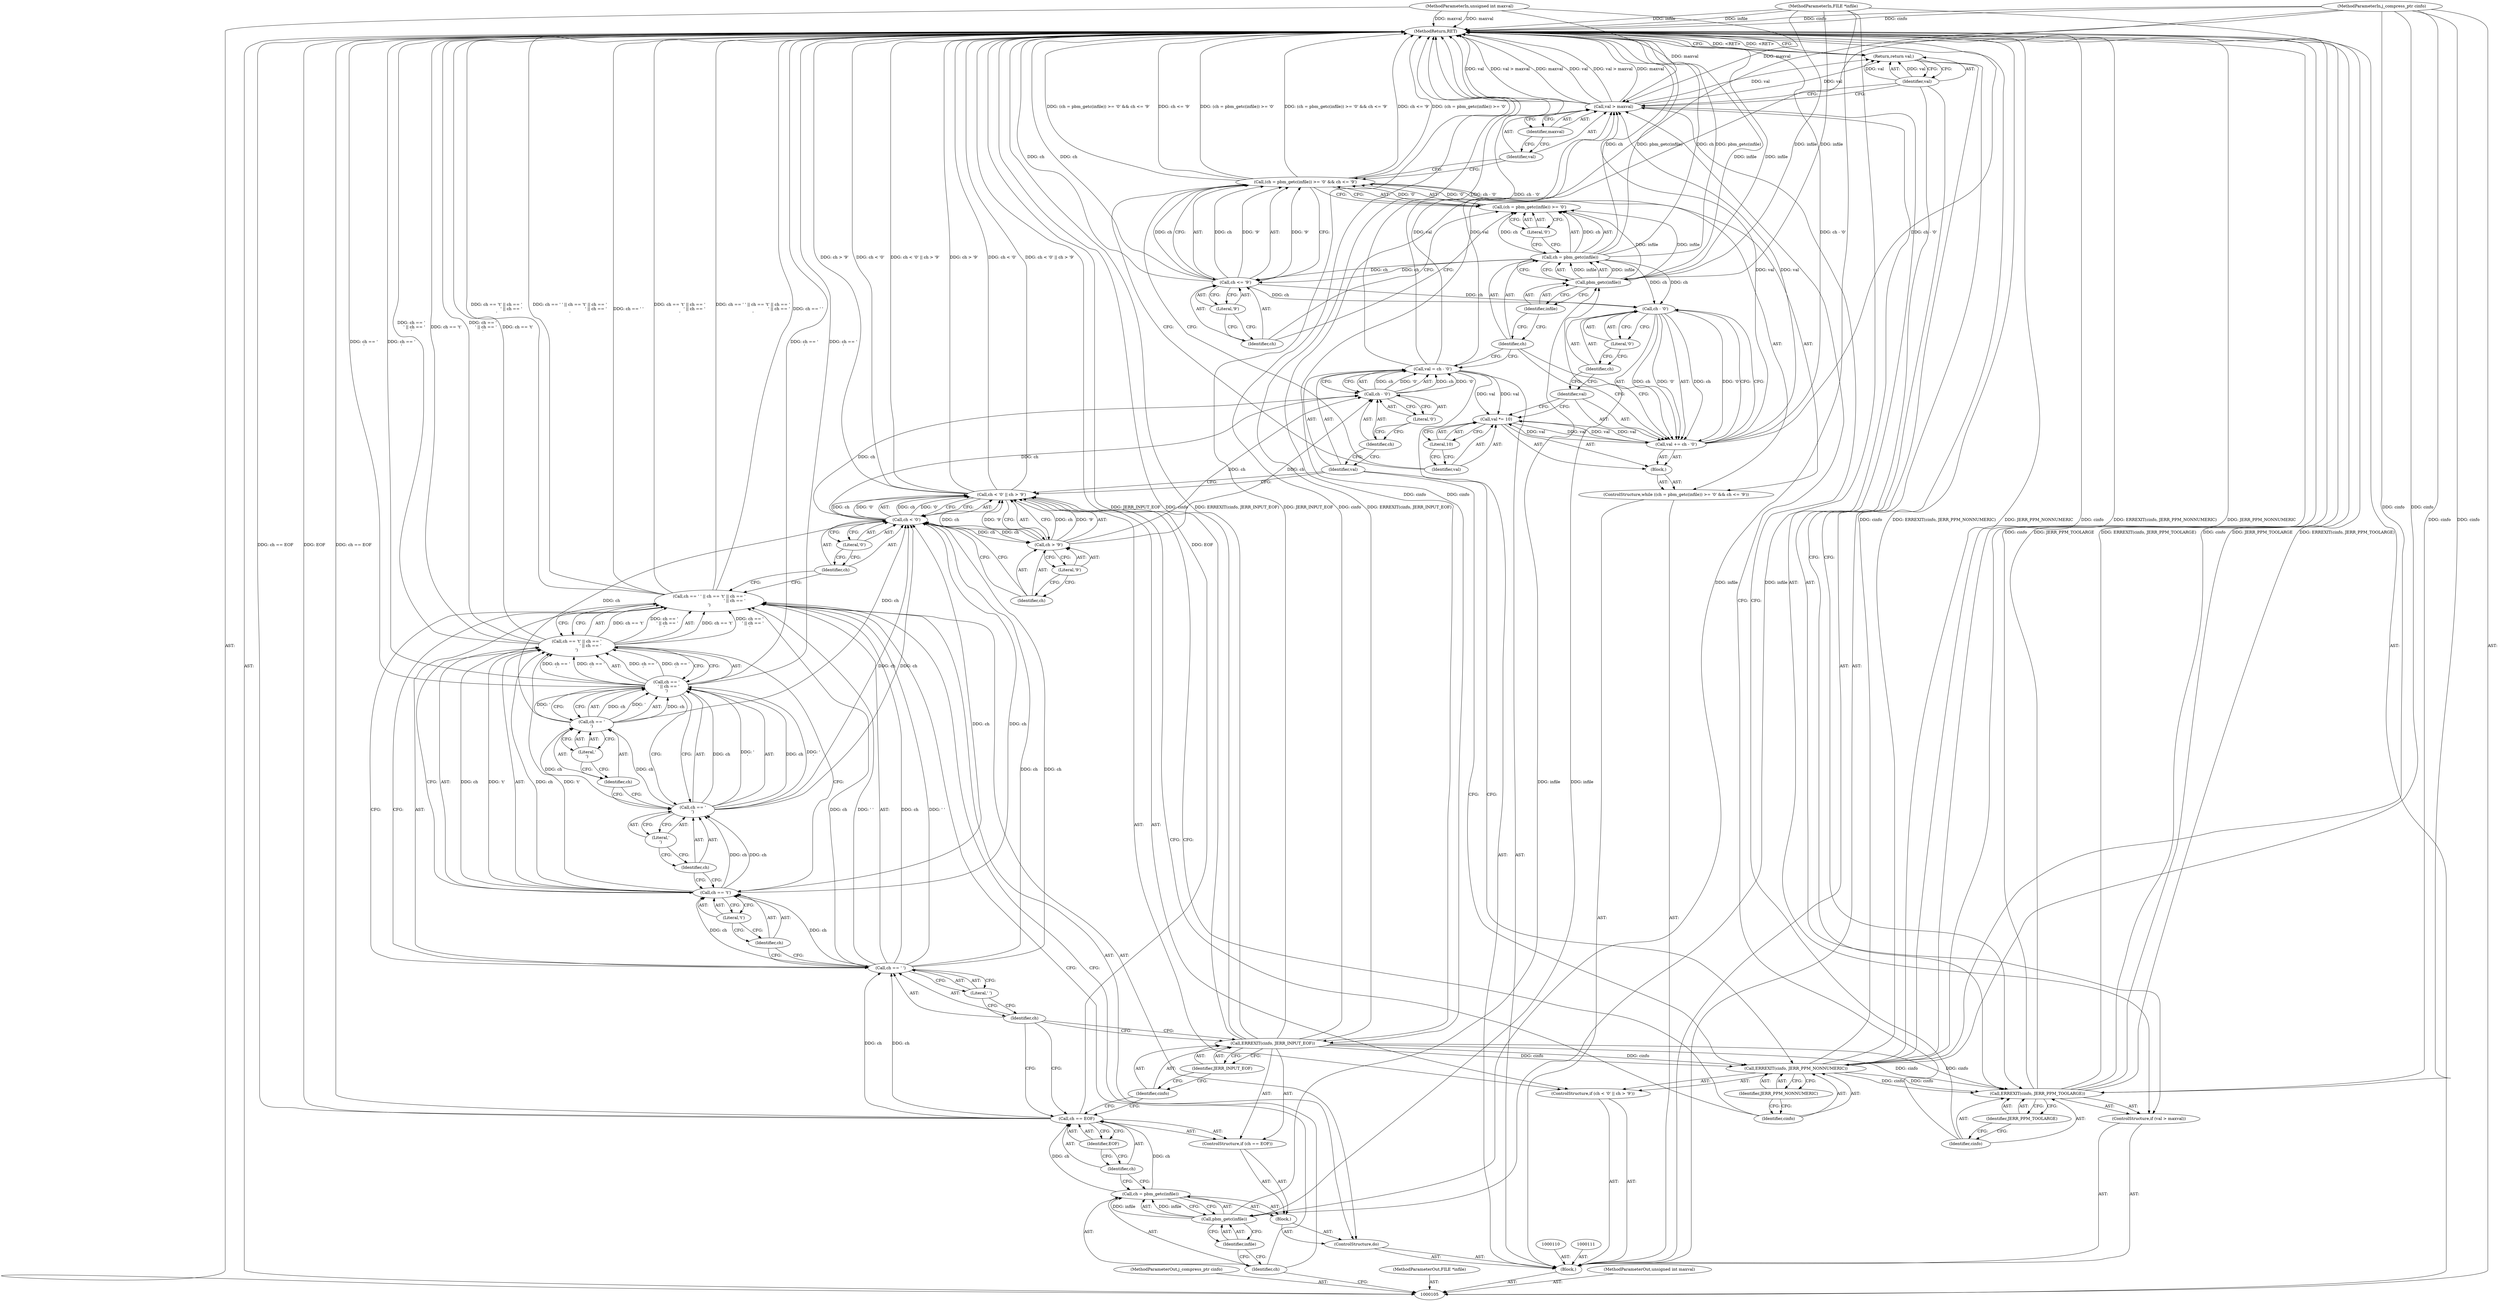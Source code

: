 digraph "1_libjpeg-turbo_9c78a04df4e44ef6487eee99c4258397f4fdca55_3" {
"1000185" [label="(MethodReturn,RET)"];
"1000106" [label="(MethodParameterIn,j_compress_ptr cinfo)"];
"1000258" [label="(MethodParameterOut,j_compress_ptr cinfo)"];
"1000107" [label="(MethodParameterIn,FILE *infile)"];
"1000259" [label="(MethodParameterOut,FILE *infile)"];
"1000108" [label="(MethodParameterIn,unsigned int maxval)"];
"1000260" [label="(MethodParameterOut,unsigned int maxval)"];
"1000112" [label="(ControlStructure,do)"];
"1000113" [label="(Block,)"];
"1000117" [label="(Identifier,infile)"];
"1000114" [label="(Call,ch = pbm_getc(infile))"];
"1000115" [label="(Identifier,ch)"];
"1000116" [label="(Call,pbm_getc(infile))"];
"1000121" [label="(Identifier,EOF)"];
"1000118" [label="(ControlStructure,if (ch == EOF))"];
"1000119" [label="(Call,ch == EOF)"];
"1000120" [label="(Identifier,ch)"];
"1000123" [label="(Identifier,cinfo)"];
"1000124" [label="(Identifier,JERR_INPUT_EOF)"];
"1000122" [label="(Call,ERREXIT(cinfo, JERR_INPUT_EOF))"];
"1000125" [label="(Call,ch == ' ' || ch == '\t' || ch == '\n' || ch == '\r')"];
"1000126" [label="(Call,ch == ' ')"];
"1000127" [label="(Identifier,ch)"];
"1000128" [label="(Literal,' ')"];
"1000129" [label="(Call,ch == '\t' || ch == '\n' || ch == '\r')"];
"1000130" [label="(Call,ch == '\t')"];
"1000131" [label="(Identifier,ch)"];
"1000132" [label="(Literal,'\t')"];
"1000133" [label="(Call,ch == '\n' || ch == '\r')"];
"1000134" [label="(Call,ch == '\n')"];
"1000135" [label="(Identifier,ch)"];
"1000136" [label="(Literal,'\n')"];
"1000137" [label="(Call,ch == '\r')"];
"1000138" [label="(Identifier,ch)"];
"1000139" [label="(Literal,'\r')"];
"1000144" [label="(Literal,'0')"];
"1000145" [label="(Call,ch > '9')"];
"1000146" [label="(Identifier,ch)"];
"1000140" [label="(ControlStructure,if (ch < '0' || ch > '9'))"];
"1000147" [label="(Literal,'9')"];
"1000141" [label="(Call,ch < '0' || ch > '9')"];
"1000142" [label="(Call,ch < '0')"];
"1000143" [label="(Identifier,ch)"];
"1000149" [label="(Identifier,cinfo)"];
"1000150" [label="(Identifier,JERR_PPM_NONNUMERIC)"];
"1000148" [label="(Call,ERREXIT(cinfo, JERR_PPM_NONNUMERIC))"];
"1000155" [label="(Literal,'0')"];
"1000151" [label="(Call,val = ch - '0')"];
"1000152" [label="(Identifier,val)"];
"1000153" [label="(Call,ch - '0')"];
"1000154" [label="(Identifier,ch)"];
"1000159" [label="(Call,ch = pbm_getc(infile))"];
"1000160" [label="(Identifier,ch)"];
"1000161" [label="(Call,pbm_getc(infile))"];
"1000156" [label="(ControlStructure,while ((ch = pbm_getc(infile)) >= '0' && ch <= '9'))"];
"1000162" [label="(Identifier,infile)"];
"1000163" [label="(Literal,'0')"];
"1000164" [label="(Call,ch <= '9')"];
"1000165" [label="(Identifier,ch)"];
"1000166" [label="(Literal,'9')"];
"1000167" [label="(Block,)"];
"1000157" [label="(Call,(ch = pbm_getc(infile)) >= '0' && ch <= '9')"];
"1000158" [label="(Call,(ch = pbm_getc(infile)) >= '0')"];
"1000170" [label="(Literal,10)"];
"1000168" [label="(Call,val *= 10)"];
"1000169" [label="(Identifier,val)"];
"1000173" [label="(Call,ch - '0')"];
"1000174" [label="(Identifier,ch)"];
"1000175" [label="(Literal,'0')"];
"1000171" [label="(Call,val += ch - '0')"];
"1000172" [label="(Identifier,val)"];
"1000179" [label="(Identifier,maxval)"];
"1000176" [label="(ControlStructure,if (val > maxval))"];
"1000177" [label="(Call,val > maxval)"];
"1000178" [label="(Identifier,val)"];
"1000181" [label="(Identifier,cinfo)"];
"1000182" [label="(Identifier,JERR_PPM_TOOLARGE)"];
"1000180" [label="(Call,ERREXIT(cinfo, JERR_PPM_TOOLARGE))"];
"1000184" [label="(Identifier,val)"];
"1000183" [label="(Return,return val;)"];
"1000109" [label="(Block,)"];
"1000185" -> "1000105"  [label="AST: "];
"1000185" -> "1000183"  [label="CFG: "];
"1000183" -> "1000185"  [label="DDG: <RET>"];
"1000141" -> "1000185"  [label="DDG: ch < '0'"];
"1000141" -> "1000185"  [label="DDG: ch < '0' || ch > '9'"];
"1000141" -> "1000185"  [label="DDG: ch > '9'"];
"1000125" -> "1000185"  [label="DDG: ch == ' ' || ch == '\t' || ch == '\n' || ch == '\r'"];
"1000125" -> "1000185"  [label="DDG: ch == ' '"];
"1000125" -> "1000185"  [label="DDG: ch == '\t' || ch == '\n' || ch == '\r'"];
"1000108" -> "1000185"  [label="DDG: maxval"];
"1000157" -> "1000185"  [label="DDG: (ch = pbm_getc(infile)) >= '0' && ch <= '9'"];
"1000157" -> "1000185"  [label="DDG: ch <= '9'"];
"1000157" -> "1000185"  [label="DDG: (ch = pbm_getc(infile)) >= '0'"];
"1000177" -> "1000185"  [label="DDG: maxval"];
"1000177" -> "1000185"  [label="DDG: val"];
"1000177" -> "1000185"  [label="DDG: val > maxval"];
"1000159" -> "1000185"  [label="DDG: ch"];
"1000159" -> "1000185"  [label="DDG: pbm_getc(infile)"];
"1000180" -> "1000185"  [label="DDG: cinfo"];
"1000180" -> "1000185"  [label="DDG: JERR_PPM_TOOLARGE"];
"1000180" -> "1000185"  [label="DDG: ERREXIT(cinfo, JERR_PPM_TOOLARGE)"];
"1000151" -> "1000185"  [label="DDG: ch - '0'"];
"1000129" -> "1000185"  [label="DDG: ch == '\n' || ch == '\r'"];
"1000129" -> "1000185"  [label="DDG: ch == '\t'"];
"1000171" -> "1000185"  [label="DDG: ch - '0'"];
"1000119" -> "1000185"  [label="DDG: ch == EOF"];
"1000119" -> "1000185"  [label="DDG: EOF"];
"1000161" -> "1000185"  [label="DDG: infile"];
"1000107" -> "1000185"  [label="DDG: infile"];
"1000122" -> "1000185"  [label="DDG: cinfo"];
"1000122" -> "1000185"  [label="DDG: ERREXIT(cinfo, JERR_INPUT_EOF)"];
"1000122" -> "1000185"  [label="DDG: JERR_INPUT_EOF"];
"1000133" -> "1000185"  [label="DDG: ch == '\n'"];
"1000133" -> "1000185"  [label="DDG: ch == '\r'"];
"1000148" -> "1000185"  [label="DDG: cinfo"];
"1000148" -> "1000185"  [label="DDG: ERREXIT(cinfo, JERR_PPM_NONNUMERIC)"];
"1000148" -> "1000185"  [label="DDG: JERR_PPM_NONNUMERIC"];
"1000106" -> "1000185"  [label="DDG: cinfo"];
"1000164" -> "1000185"  [label="DDG: ch"];
"1000106" -> "1000105"  [label="AST: "];
"1000106" -> "1000185"  [label="DDG: cinfo"];
"1000106" -> "1000122"  [label="DDG: cinfo"];
"1000106" -> "1000148"  [label="DDG: cinfo"];
"1000106" -> "1000180"  [label="DDG: cinfo"];
"1000258" -> "1000105"  [label="AST: "];
"1000107" -> "1000105"  [label="AST: "];
"1000107" -> "1000185"  [label="DDG: infile"];
"1000107" -> "1000116"  [label="DDG: infile"];
"1000107" -> "1000161"  [label="DDG: infile"];
"1000259" -> "1000105"  [label="AST: "];
"1000108" -> "1000105"  [label="AST: "];
"1000108" -> "1000185"  [label="DDG: maxval"];
"1000108" -> "1000177"  [label="DDG: maxval"];
"1000260" -> "1000105"  [label="AST: "];
"1000112" -> "1000109"  [label="AST: "];
"1000113" -> "1000112"  [label="AST: "];
"1000125" -> "1000112"  [label="AST: "];
"1000113" -> "1000112"  [label="AST: "];
"1000114" -> "1000113"  [label="AST: "];
"1000118" -> "1000113"  [label="AST: "];
"1000117" -> "1000116"  [label="AST: "];
"1000117" -> "1000115"  [label="CFG: "];
"1000116" -> "1000117"  [label="CFG: "];
"1000114" -> "1000113"  [label="AST: "];
"1000114" -> "1000116"  [label="CFG: "];
"1000115" -> "1000114"  [label="AST: "];
"1000116" -> "1000114"  [label="AST: "];
"1000120" -> "1000114"  [label="CFG: "];
"1000116" -> "1000114"  [label="DDG: infile"];
"1000114" -> "1000119"  [label="DDG: ch"];
"1000115" -> "1000114"  [label="AST: "];
"1000115" -> "1000125"  [label="CFG: "];
"1000115" -> "1000105"  [label="CFG: "];
"1000117" -> "1000115"  [label="CFG: "];
"1000116" -> "1000114"  [label="AST: "];
"1000116" -> "1000117"  [label="CFG: "];
"1000117" -> "1000116"  [label="AST: "];
"1000114" -> "1000116"  [label="CFG: "];
"1000116" -> "1000114"  [label="DDG: infile"];
"1000107" -> "1000116"  [label="DDG: infile"];
"1000116" -> "1000161"  [label="DDG: infile"];
"1000121" -> "1000119"  [label="AST: "];
"1000121" -> "1000120"  [label="CFG: "];
"1000119" -> "1000121"  [label="CFG: "];
"1000118" -> "1000113"  [label="AST: "];
"1000119" -> "1000118"  [label="AST: "];
"1000122" -> "1000118"  [label="AST: "];
"1000119" -> "1000118"  [label="AST: "];
"1000119" -> "1000121"  [label="CFG: "];
"1000120" -> "1000119"  [label="AST: "];
"1000121" -> "1000119"  [label="AST: "];
"1000127" -> "1000119"  [label="CFG: "];
"1000123" -> "1000119"  [label="CFG: "];
"1000119" -> "1000185"  [label="DDG: ch == EOF"];
"1000119" -> "1000185"  [label="DDG: EOF"];
"1000114" -> "1000119"  [label="DDG: ch"];
"1000119" -> "1000126"  [label="DDG: ch"];
"1000120" -> "1000119"  [label="AST: "];
"1000120" -> "1000114"  [label="CFG: "];
"1000121" -> "1000120"  [label="CFG: "];
"1000123" -> "1000122"  [label="AST: "];
"1000123" -> "1000119"  [label="CFG: "];
"1000124" -> "1000123"  [label="CFG: "];
"1000124" -> "1000122"  [label="AST: "];
"1000124" -> "1000123"  [label="CFG: "];
"1000122" -> "1000124"  [label="CFG: "];
"1000122" -> "1000118"  [label="AST: "];
"1000122" -> "1000124"  [label="CFG: "];
"1000123" -> "1000122"  [label="AST: "];
"1000124" -> "1000122"  [label="AST: "];
"1000127" -> "1000122"  [label="CFG: "];
"1000122" -> "1000185"  [label="DDG: cinfo"];
"1000122" -> "1000185"  [label="DDG: ERREXIT(cinfo, JERR_INPUT_EOF)"];
"1000122" -> "1000185"  [label="DDG: JERR_INPUT_EOF"];
"1000106" -> "1000122"  [label="DDG: cinfo"];
"1000122" -> "1000148"  [label="DDG: cinfo"];
"1000122" -> "1000180"  [label="DDG: cinfo"];
"1000125" -> "1000112"  [label="AST: "];
"1000125" -> "1000126"  [label="CFG: "];
"1000125" -> "1000129"  [label="CFG: "];
"1000126" -> "1000125"  [label="AST: "];
"1000129" -> "1000125"  [label="AST: "];
"1000115" -> "1000125"  [label="CFG: "];
"1000143" -> "1000125"  [label="CFG: "];
"1000125" -> "1000185"  [label="DDG: ch == ' ' || ch == '\t' || ch == '\n' || ch == '\r'"];
"1000125" -> "1000185"  [label="DDG: ch == ' '"];
"1000125" -> "1000185"  [label="DDG: ch == '\t' || ch == '\n' || ch == '\r'"];
"1000126" -> "1000125"  [label="DDG: ch"];
"1000126" -> "1000125"  [label="DDG: ' '"];
"1000129" -> "1000125"  [label="DDG: ch == '\t'"];
"1000129" -> "1000125"  [label="DDG: ch == '\n' || ch == '\r'"];
"1000126" -> "1000125"  [label="AST: "];
"1000126" -> "1000128"  [label="CFG: "];
"1000127" -> "1000126"  [label="AST: "];
"1000128" -> "1000126"  [label="AST: "];
"1000131" -> "1000126"  [label="CFG: "];
"1000125" -> "1000126"  [label="CFG: "];
"1000126" -> "1000125"  [label="DDG: ch"];
"1000126" -> "1000125"  [label="DDG: ' '"];
"1000119" -> "1000126"  [label="DDG: ch"];
"1000126" -> "1000130"  [label="DDG: ch"];
"1000126" -> "1000142"  [label="DDG: ch"];
"1000127" -> "1000126"  [label="AST: "];
"1000127" -> "1000122"  [label="CFG: "];
"1000127" -> "1000119"  [label="CFG: "];
"1000128" -> "1000127"  [label="CFG: "];
"1000128" -> "1000126"  [label="AST: "];
"1000128" -> "1000127"  [label="CFG: "];
"1000126" -> "1000128"  [label="CFG: "];
"1000129" -> "1000125"  [label="AST: "];
"1000129" -> "1000130"  [label="CFG: "];
"1000129" -> "1000133"  [label="CFG: "];
"1000130" -> "1000129"  [label="AST: "];
"1000133" -> "1000129"  [label="AST: "];
"1000125" -> "1000129"  [label="CFG: "];
"1000129" -> "1000185"  [label="DDG: ch == '\n' || ch == '\r'"];
"1000129" -> "1000185"  [label="DDG: ch == '\t'"];
"1000129" -> "1000125"  [label="DDG: ch == '\t'"];
"1000129" -> "1000125"  [label="DDG: ch == '\n' || ch == '\r'"];
"1000130" -> "1000129"  [label="DDG: ch"];
"1000130" -> "1000129"  [label="DDG: '\t'"];
"1000133" -> "1000129"  [label="DDG: ch == '\n'"];
"1000133" -> "1000129"  [label="DDG: ch == '\r'"];
"1000130" -> "1000129"  [label="AST: "];
"1000130" -> "1000132"  [label="CFG: "];
"1000131" -> "1000130"  [label="AST: "];
"1000132" -> "1000130"  [label="AST: "];
"1000135" -> "1000130"  [label="CFG: "];
"1000129" -> "1000130"  [label="CFG: "];
"1000130" -> "1000129"  [label="DDG: ch"];
"1000130" -> "1000129"  [label="DDG: '\t'"];
"1000126" -> "1000130"  [label="DDG: ch"];
"1000130" -> "1000134"  [label="DDG: ch"];
"1000130" -> "1000142"  [label="DDG: ch"];
"1000131" -> "1000130"  [label="AST: "];
"1000131" -> "1000126"  [label="CFG: "];
"1000132" -> "1000131"  [label="CFG: "];
"1000132" -> "1000130"  [label="AST: "];
"1000132" -> "1000131"  [label="CFG: "];
"1000130" -> "1000132"  [label="CFG: "];
"1000133" -> "1000129"  [label="AST: "];
"1000133" -> "1000134"  [label="CFG: "];
"1000133" -> "1000137"  [label="CFG: "];
"1000134" -> "1000133"  [label="AST: "];
"1000137" -> "1000133"  [label="AST: "];
"1000129" -> "1000133"  [label="CFG: "];
"1000133" -> "1000185"  [label="DDG: ch == '\n'"];
"1000133" -> "1000185"  [label="DDG: ch == '\r'"];
"1000133" -> "1000129"  [label="DDG: ch == '\n'"];
"1000133" -> "1000129"  [label="DDG: ch == '\r'"];
"1000134" -> "1000133"  [label="DDG: ch"];
"1000134" -> "1000133"  [label="DDG: '\n'"];
"1000137" -> "1000133"  [label="DDG: ch"];
"1000137" -> "1000133"  [label="DDG: '\r'"];
"1000134" -> "1000133"  [label="AST: "];
"1000134" -> "1000136"  [label="CFG: "];
"1000135" -> "1000134"  [label="AST: "];
"1000136" -> "1000134"  [label="AST: "];
"1000138" -> "1000134"  [label="CFG: "];
"1000133" -> "1000134"  [label="CFG: "];
"1000134" -> "1000133"  [label="DDG: ch"];
"1000134" -> "1000133"  [label="DDG: '\n'"];
"1000130" -> "1000134"  [label="DDG: ch"];
"1000134" -> "1000137"  [label="DDG: ch"];
"1000134" -> "1000142"  [label="DDG: ch"];
"1000135" -> "1000134"  [label="AST: "];
"1000135" -> "1000130"  [label="CFG: "];
"1000136" -> "1000135"  [label="CFG: "];
"1000136" -> "1000134"  [label="AST: "];
"1000136" -> "1000135"  [label="CFG: "];
"1000134" -> "1000136"  [label="CFG: "];
"1000137" -> "1000133"  [label="AST: "];
"1000137" -> "1000139"  [label="CFG: "];
"1000138" -> "1000137"  [label="AST: "];
"1000139" -> "1000137"  [label="AST: "];
"1000133" -> "1000137"  [label="CFG: "];
"1000137" -> "1000133"  [label="DDG: ch"];
"1000137" -> "1000133"  [label="DDG: '\r'"];
"1000134" -> "1000137"  [label="DDG: ch"];
"1000137" -> "1000142"  [label="DDG: ch"];
"1000138" -> "1000137"  [label="AST: "];
"1000138" -> "1000134"  [label="CFG: "];
"1000139" -> "1000138"  [label="CFG: "];
"1000139" -> "1000137"  [label="AST: "];
"1000139" -> "1000138"  [label="CFG: "];
"1000137" -> "1000139"  [label="CFG: "];
"1000144" -> "1000142"  [label="AST: "];
"1000144" -> "1000143"  [label="CFG: "];
"1000142" -> "1000144"  [label="CFG: "];
"1000145" -> "1000141"  [label="AST: "];
"1000145" -> "1000147"  [label="CFG: "];
"1000146" -> "1000145"  [label="AST: "];
"1000147" -> "1000145"  [label="AST: "];
"1000141" -> "1000145"  [label="CFG: "];
"1000145" -> "1000141"  [label="DDG: ch"];
"1000145" -> "1000141"  [label="DDG: '9'"];
"1000142" -> "1000145"  [label="DDG: ch"];
"1000145" -> "1000153"  [label="DDG: ch"];
"1000146" -> "1000145"  [label="AST: "];
"1000146" -> "1000142"  [label="CFG: "];
"1000147" -> "1000146"  [label="CFG: "];
"1000140" -> "1000109"  [label="AST: "];
"1000141" -> "1000140"  [label="AST: "];
"1000148" -> "1000140"  [label="AST: "];
"1000147" -> "1000145"  [label="AST: "];
"1000147" -> "1000146"  [label="CFG: "];
"1000145" -> "1000147"  [label="CFG: "];
"1000141" -> "1000140"  [label="AST: "];
"1000141" -> "1000142"  [label="CFG: "];
"1000141" -> "1000145"  [label="CFG: "];
"1000142" -> "1000141"  [label="AST: "];
"1000145" -> "1000141"  [label="AST: "];
"1000149" -> "1000141"  [label="CFG: "];
"1000152" -> "1000141"  [label="CFG: "];
"1000141" -> "1000185"  [label="DDG: ch < '0'"];
"1000141" -> "1000185"  [label="DDG: ch < '0' || ch > '9'"];
"1000141" -> "1000185"  [label="DDG: ch > '9'"];
"1000142" -> "1000141"  [label="DDG: ch"];
"1000142" -> "1000141"  [label="DDG: '0'"];
"1000145" -> "1000141"  [label="DDG: ch"];
"1000145" -> "1000141"  [label="DDG: '9'"];
"1000142" -> "1000141"  [label="AST: "];
"1000142" -> "1000144"  [label="CFG: "];
"1000143" -> "1000142"  [label="AST: "];
"1000144" -> "1000142"  [label="AST: "];
"1000146" -> "1000142"  [label="CFG: "];
"1000141" -> "1000142"  [label="CFG: "];
"1000142" -> "1000141"  [label="DDG: ch"];
"1000142" -> "1000141"  [label="DDG: '0'"];
"1000126" -> "1000142"  [label="DDG: ch"];
"1000134" -> "1000142"  [label="DDG: ch"];
"1000137" -> "1000142"  [label="DDG: ch"];
"1000130" -> "1000142"  [label="DDG: ch"];
"1000142" -> "1000145"  [label="DDG: ch"];
"1000142" -> "1000153"  [label="DDG: ch"];
"1000143" -> "1000142"  [label="AST: "];
"1000143" -> "1000125"  [label="CFG: "];
"1000144" -> "1000143"  [label="CFG: "];
"1000149" -> "1000148"  [label="AST: "];
"1000149" -> "1000141"  [label="CFG: "];
"1000150" -> "1000149"  [label="CFG: "];
"1000150" -> "1000148"  [label="AST: "];
"1000150" -> "1000149"  [label="CFG: "];
"1000148" -> "1000150"  [label="CFG: "];
"1000148" -> "1000140"  [label="AST: "];
"1000148" -> "1000150"  [label="CFG: "];
"1000149" -> "1000148"  [label="AST: "];
"1000150" -> "1000148"  [label="AST: "];
"1000152" -> "1000148"  [label="CFG: "];
"1000148" -> "1000185"  [label="DDG: cinfo"];
"1000148" -> "1000185"  [label="DDG: ERREXIT(cinfo, JERR_PPM_NONNUMERIC)"];
"1000148" -> "1000185"  [label="DDG: JERR_PPM_NONNUMERIC"];
"1000122" -> "1000148"  [label="DDG: cinfo"];
"1000106" -> "1000148"  [label="DDG: cinfo"];
"1000148" -> "1000180"  [label="DDG: cinfo"];
"1000155" -> "1000153"  [label="AST: "];
"1000155" -> "1000154"  [label="CFG: "];
"1000153" -> "1000155"  [label="CFG: "];
"1000151" -> "1000109"  [label="AST: "];
"1000151" -> "1000153"  [label="CFG: "];
"1000152" -> "1000151"  [label="AST: "];
"1000153" -> "1000151"  [label="AST: "];
"1000160" -> "1000151"  [label="CFG: "];
"1000151" -> "1000185"  [label="DDG: ch - '0'"];
"1000153" -> "1000151"  [label="DDG: ch"];
"1000153" -> "1000151"  [label="DDG: '0'"];
"1000151" -> "1000168"  [label="DDG: val"];
"1000151" -> "1000177"  [label="DDG: val"];
"1000152" -> "1000151"  [label="AST: "];
"1000152" -> "1000148"  [label="CFG: "];
"1000152" -> "1000141"  [label="CFG: "];
"1000154" -> "1000152"  [label="CFG: "];
"1000153" -> "1000151"  [label="AST: "];
"1000153" -> "1000155"  [label="CFG: "];
"1000154" -> "1000153"  [label="AST: "];
"1000155" -> "1000153"  [label="AST: "];
"1000151" -> "1000153"  [label="CFG: "];
"1000153" -> "1000151"  [label="DDG: ch"];
"1000153" -> "1000151"  [label="DDG: '0'"];
"1000142" -> "1000153"  [label="DDG: ch"];
"1000145" -> "1000153"  [label="DDG: ch"];
"1000154" -> "1000153"  [label="AST: "];
"1000154" -> "1000152"  [label="CFG: "];
"1000155" -> "1000154"  [label="CFG: "];
"1000159" -> "1000158"  [label="AST: "];
"1000159" -> "1000161"  [label="CFG: "];
"1000160" -> "1000159"  [label="AST: "];
"1000161" -> "1000159"  [label="AST: "];
"1000163" -> "1000159"  [label="CFG: "];
"1000159" -> "1000185"  [label="DDG: ch"];
"1000159" -> "1000185"  [label="DDG: pbm_getc(infile)"];
"1000159" -> "1000158"  [label="DDG: ch"];
"1000161" -> "1000159"  [label="DDG: infile"];
"1000159" -> "1000164"  [label="DDG: ch"];
"1000159" -> "1000173"  [label="DDG: ch"];
"1000160" -> "1000159"  [label="AST: "];
"1000160" -> "1000171"  [label="CFG: "];
"1000160" -> "1000151"  [label="CFG: "];
"1000162" -> "1000160"  [label="CFG: "];
"1000161" -> "1000159"  [label="AST: "];
"1000161" -> "1000162"  [label="CFG: "];
"1000162" -> "1000161"  [label="AST: "];
"1000159" -> "1000161"  [label="CFG: "];
"1000161" -> "1000185"  [label="DDG: infile"];
"1000161" -> "1000158"  [label="DDG: infile"];
"1000161" -> "1000159"  [label="DDG: infile"];
"1000116" -> "1000161"  [label="DDG: infile"];
"1000107" -> "1000161"  [label="DDG: infile"];
"1000156" -> "1000109"  [label="AST: "];
"1000157" -> "1000156"  [label="AST: "];
"1000167" -> "1000156"  [label="AST: "];
"1000162" -> "1000161"  [label="AST: "];
"1000162" -> "1000160"  [label="CFG: "];
"1000161" -> "1000162"  [label="CFG: "];
"1000163" -> "1000158"  [label="AST: "];
"1000163" -> "1000159"  [label="CFG: "];
"1000158" -> "1000163"  [label="CFG: "];
"1000164" -> "1000157"  [label="AST: "];
"1000164" -> "1000166"  [label="CFG: "];
"1000165" -> "1000164"  [label="AST: "];
"1000166" -> "1000164"  [label="AST: "];
"1000157" -> "1000164"  [label="CFG: "];
"1000164" -> "1000185"  [label="DDG: ch"];
"1000164" -> "1000157"  [label="DDG: ch"];
"1000164" -> "1000157"  [label="DDG: '9'"];
"1000159" -> "1000164"  [label="DDG: ch"];
"1000164" -> "1000173"  [label="DDG: ch"];
"1000165" -> "1000164"  [label="AST: "];
"1000165" -> "1000158"  [label="CFG: "];
"1000166" -> "1000165"  [label="CFG: "];
"1000166" -> "1000164"  [label="AST: "];
"1000166" -> "1000165"  [label="CFG: "];
"1000164" -> "1000166"  [label="CFG: "];
"1000167" -> "1000156"  [label="AST: "];
"1000168" -> "1000167"  [label="AST: "];
"1000171" -> "1000167"  [label="AST: "];
"1000157" -> "1000156"  [label="AST: "];
"1000157" -> "1000158"  [label="CFG: "];
"1000157" -> "1000164"  [label="CFG: "];
"1000158" -> "1000157"  [label="AST: "];
"1000164" -> "1000157"  [label="AST: "];
"1000169" -> "1000157"  [label="CFG: "];
"1000178" -> "1000157"  [label="CFG: "];
"1000157" -> "1000185"  [label="DDG: (ch = pbm_getc(infile)) >= '0' && ch <= '9'"];
"1000157" -> "1000185"  [label="DDG: ch <= '9'"];
"1000157" -> "1000185"  [label="DDG: (ch = pbm_getc(infile)) >= '0'"];
"1000158" -> "1000157"  [label="DDG: '0'"];
"1000164" -> "1000157"  [label="DDG: ch"];
"1000164" -> "1000157"  [label="DDG: '9'"];
"1000158" -> "1000157"  [label="AST: "];
"1000158" -> "1000163"  [label="CFG: "];
"1000159" -> "1000158"  [label="AST: "];
"1000163" -> "1000158"  [label="AST: "];
"1000165" -> "1000158"  [label="CFG: "];
"1000157" -> "1000158"  [label="CFG: "];
"1000158" -> "1000157"  [label="DDG: '0'"];
"1000159" -> "1000158"  [label="DDG: ch"];
"1000161" -> "1000158"  [label="DDG: infile"];
"1000170" -> "1000168"  [label="AST: "];
"1000170" -> "1000169"  [label="CFG: "];
"1000168" -> "1000170"  [label="CFG: "];
"1000168" -> "1000167"  [label="AST: "];
"1000168" -> "1000170"  [label="CFG: "];
"1000169" -> "1000168"  [label="AST: "];
"1000170" -> "1000168"  [label="AST: "];
"1000172" -> "1000168"  [label="CFG: "];
"1000171" -> "1000168"  [label="DDG: val"];
"1000151" -> "1000168"  [label="DDG: val"];
"1000168" -> "1000171"  [label="DDG: val"];
"1000169" -> "1000168"  [label="AST: "];
"1000169" -> "1000157"  [label="CFG: "];
"1000170" -> "1000169"  [label="CFG: "];
"1000173" -> "1000171"  [label="AST: "];
"1000173" -> "1000175"  [label="CFG: "];
"1000174" -> "1000173"  [label="AST: "];
"1000175" -> "1000173"  [label="AST: "];
"1000171" -> "1000173"  [label="CFG: "];
"1000173" -> "1000171"  [label="DDG: ch"];
"1000173" -> "1000171"  [label="DDG: '0'"];
"1000159" -> "1000173"  [label="DDG: ch"];
"1000164" -> "1000173"  [label="DDG: ch"];
"1000174" -> "1000173"  [label="AST: "];
"1000174" -> "1000172"  [label="CFG: "];
"1000175" -> "1000174"  [label="CFG: "];
"1000175" -> "1000173"  [label="AST: "];
"1000175" -> "1000174"  [label="CFG: "];
"1000173" -> "1000175"  [label="CFG: "];
"1000171" -> "1000167"  [label="AST: "];
"1000171" -> "1000173"  [label="CFG: "];
"1000172" -> "1000171"  [label="AST: "];
"1000173" -> "1000171"  [label="AST: "];
"1000160" -> "1000171"  [label="CFG: "];
"1000171" -> "1000185"  [label="DDG: ch - '0'"];
"1000171" -> "1000168"  [label="DDG: val"];
"1000173" -> "1000171"  [label="DDG: ch"];
"1000173" -> "1000171"  [label="DDG: '0'"];
"1000168" -> "1000171"  [label="DDG: val"];
"1000171" -> "1000177"  [label="DDG: val"];
"1000172" -> "1000171"  [label="AST: "];
"1000172" -> "1000168"  [label="CFG: "];
"1000174" -> "1000172"  [label="CFG: "];
"1000179" -> "1000177"  [label="AST: "];
"1000179" -> "1000178"  [label="CFG: "];
"1000177" -> "1000179"  [label="CFG: "];
"1000176" -> "1000109"  [label="AST: "];
"1000177" -> "1000176"  [label="AST: "];
"1000180" -> "1000176"  [label="AST: "];
"1000177" -> "1000176"  [label="AST: "];
"1000177" -> "1000179"  [label="CFG: "];
"1000178" -> "1000177"  [label="AST: "];
"1000179" -> "1000177"  [label="AST: "];
"1000181" -> "1000177"  [label="CFG: "];
"1000184" -> "1000177"  [label="CFG: "];
"1000177" -> "1000185"  [label="DDG: maxval"];
"1000177" -> "1000185"  [label="DDG: val"];
"1000177" -> "1000185"  [label="DDG: val > maxval"];
"1000171" -> "1000177"  [label="DDG: val"];
"1000151" -> "1000177"  [label="DDG: val"];
"1000108" -> "1000177"  [label="DDG: maxval"];
"1000177" -> "1000183"  [label="DDG: val"];
"1000178" -> "1000177"  [label="AST: "];
"1000178" -> "1000157"  [label="CFG: "];
"1000179" -> "1000178"  [label="CFG: "];
"1000181" -> "1000180"  [label="AST: "];
"1000181" -> "1000177"  [label="CFG: "];
"1000182" -> "1000181"  [label="CFG: "];
"1000182" -> "1000180"  [label="AST: "];
"1000182" -> "1000181"  [label="CFG: "];
"1000180" -> "1000182"  [label="CFG: "];
"1000180" -> "1000176"  [label="AST: "];
"1000180" -> "1000182"  [label="CFG: "];
"1000181" -> "1000180"  [label="AST: "];
"1000182" -> "1000180"  [label="AST: "];
"1000184" -> "1000180"  [label="CFG: "];
"1000180" -> "1000185"  [label="DDG: cinfo"];
"1000180" -> "1000185"  [label="DDG: JERR_PPM_TOOLARGE"];
"1000180" -> "1000185"  [label="DDG: ERREXIT(cinfo, JERR_PPM_TOOLARGE)"];
"1000122" -> "1000180"  [label="DDG: cinfo"];
"1000148" -> "1000180"  [label="DDG: cinfo"];
"1000106" -> "1000180"  [label="DDG: cinfo"];
"1000184" -> "1000183"  [label="AST: "];
"1000184" -> "1000180"  [label="CFG: "];
"1000184" -> "1000177"  [label="CFG: "];
"1000183" -> "1000184"  [label="CFG: "];
"1000184" -> "1000183"  [label="DDG: val"];
"1000183" -> "1000109"  [label="AST: "];
"1000183" -> "1000184"  [label="CFG: "];
"1000184" -> "1000183"  [label="AST: "];
"1000185" -> "1000183"  [label="CFG: "];
"1000183" -> "1000185"  [label="DDG: <RET>"];
"1000184" -> "1000183"  [label="DDG: val"];
"1000177" -> "1000183"  [label="DDG: val"];
"1000109" -> "1000105"  [label="AST: "];
"1000110" -> "1000109"  [label="AST: "];
"1000111" -> "1000109"  [label="AST: "];
"1000112" -> "1000109"  [label="AST: "];
"1000140" -> "1000109"  [label="AST: "];
"1000151" -> "1000109"  [label="AST: "];
"1000156" -> "1000109"  [label="AST: "];
"1000176" -> "1000109"  [label="AST: "];
"1000183" -> "1000109"  [label="AST: "];
}
